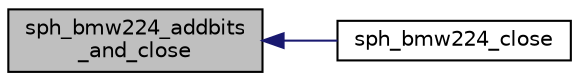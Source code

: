 digraph "sph_bmw224_addbits_and_close"
{
  edge [fontname="Helvetica",fontsize="10",labelfontname="Helvetica",labelfontsize="10"];
  node [fontname="Helvetica",fontsize="10",shape=record];
  rankdir="LR";
  Node3 [label="sph_bmw224_addbits\l_and_close",height=0.2,width=0.4,color="black", fillcolor="grey75", style="filled", fontcolor="black"];
  Node3 -> Node4 [dir="back",color="midnightblue",fontsize="10",style="solid",fontname="Helvetica"];
  Node4 [label="sph_bmw224_close",height=0.2,width=0.4,color="black", fillcolor="white", style="filled",URL="$sph__bmw_8h.html#a19ee0254d9408c22e4d6a92c1cecf72b",tooltip="Terminate the current BMW-224 computation and output the result into the provided buffer..."];
}
